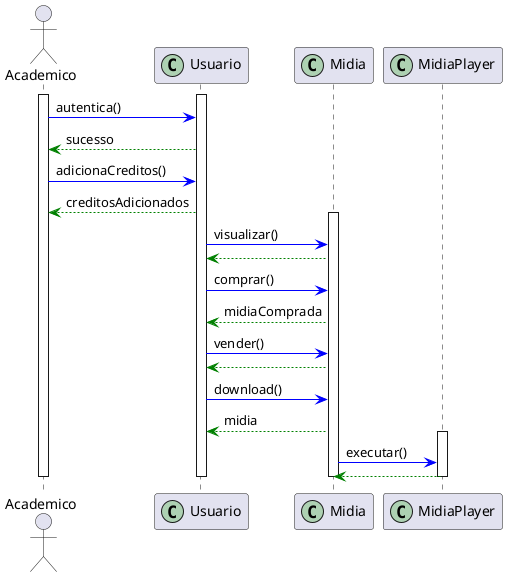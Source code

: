 @startuml sequence-diagram
actor Academico

participant Usuario << (C,#ADD1B2) >>
participant Midia << (C,#ADD1B2) >>
participant MidiaPlayer << (C,#ADD1B2) >>

activate Academico
activate Usuario

Academico -[#blue]> Usuario: autentica()
Usuario -[#green]-> Academico: sucesso

Academico -[#blue]> Usuario: adicionaCreditos()
Usuario -[#green]-> Academico: creditosAdicionados

activate Midia

Usuario -[#blue]> Midia: visualizar()
Midia -[#green]-> Usuario:
Usuario -[#blue]> Midia: comprar()
Midia -[#green]-> Usuario: midiaComprada
Usuario -[#blue]> Midia: vender()
Midia -[#green]-> Usuario:
Usuario -[#blue]> Midia: download()
Midia -[#green]-> Usuario: midia

activate MidiaPlayer

Midia -[#blue]> MidiaPlayer: executar()
MidiaPlayer-[#green]-> Midia:

deactivate MidiaPlayer
deactivate Midia
deactivate Usuario
deactivate Academico
@enduml